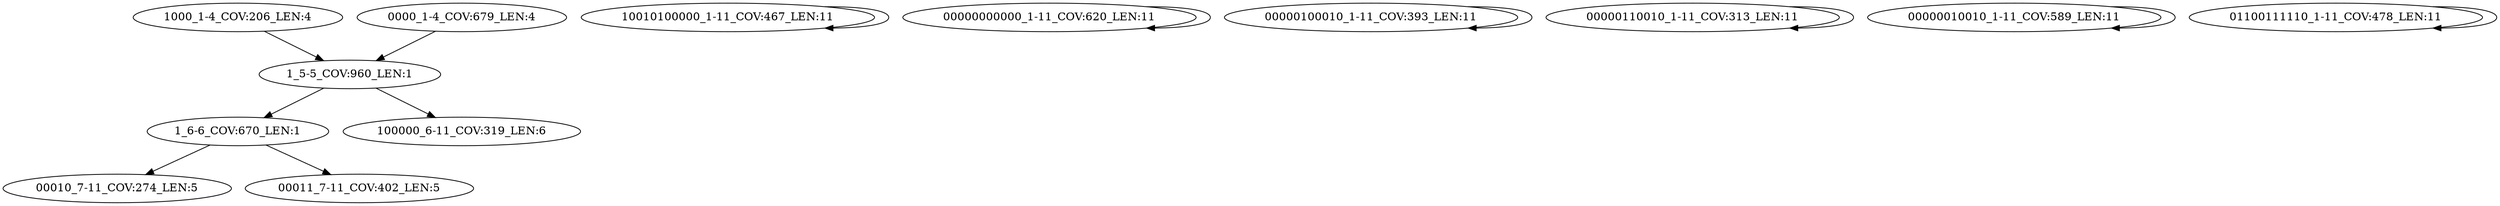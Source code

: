 digraph G {
    "1000_1-4_COV:206_LEN:4" -> "1_5-5_COV:960_LEN:1";
    "10010100000_1-11_COV:467_LEN:11" -> "10010100000_1-11_COV:467_LEN:11";
    "1_6-6_COV:670_LEN:1" -> "00010_7-11_COV:274_LEN:5";
    "1_6-6_COV:670_LEN:1" -> "00011_7-11_COV:402_LEN:5";
    "00000000000_1-11_COV:620_LEN:11" -> "00000000000_1-11_COV:620_LEN:11";
    "0000_1-4_COV:679_LEN:4" -> "1_5-5_COV:960_LEN:1";
    "1_5-5_COV:960_LEN:1" -> "1_6-6_COV:670_LEN:1";
    "1_5-5_COV:960_LEN:1" -> "100000_6-11_COV:319_LEN:6";
    "00000100010_1-11_COV:393_LEN:11" -> "00000100010_1-11_COV:393_LEN:11";
    "00000110010_1-11_COV:313_LEN:11" -> "00000110010_1-11_COV:313_LEN:11";
    "00000010010_1-11_COV:589_LEN:11" -> "00000010010_1-11_COV:589_LEN:11";
    "01100111110_1-11_COV:478_LEN:11" -> "01100111110_1-11_COV:478_LEN:11";
}
